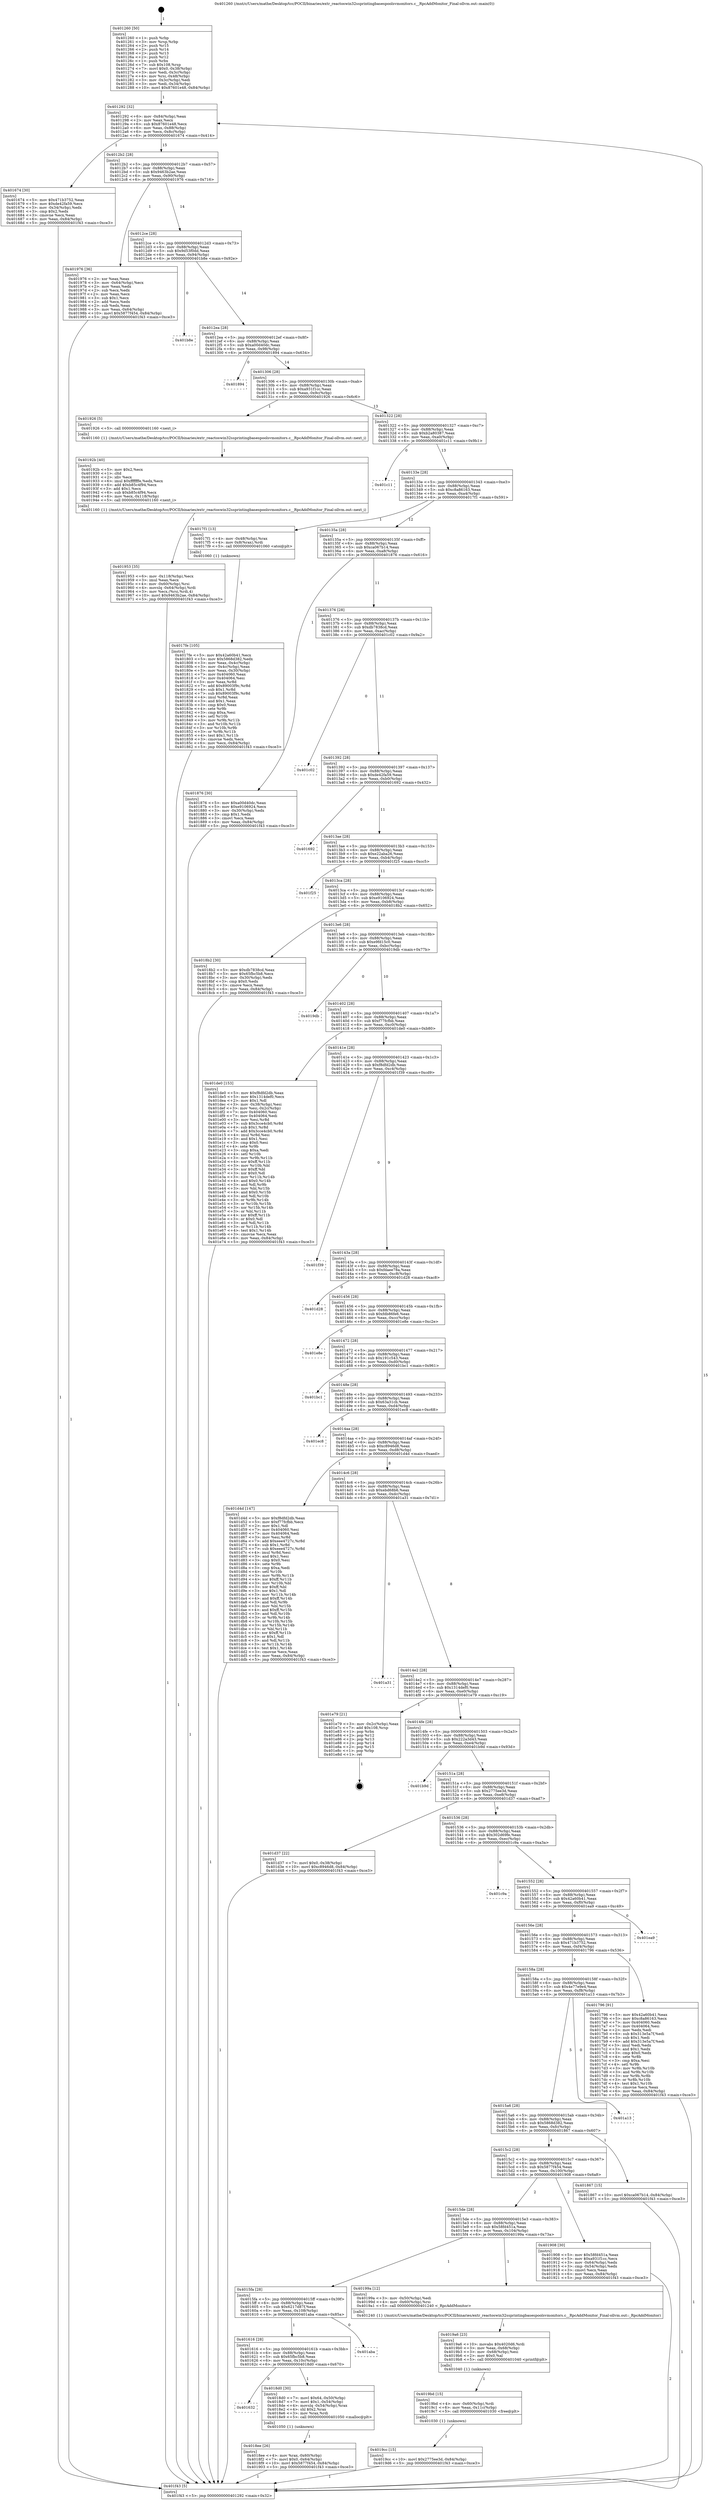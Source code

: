 digraph "0x401260" {
  label = "0x401260 (/mnt/c/Users/mathe/Desktop/tcc/POCII/binaries/extr_reactoswin32ssprintingbasespoolsvmonitors.c__RpcAddMonitor_Final-ollvm.out::main(0))"
  labelloc = "t"
  node[shape=record]

  Entry [label="",width=0.3,height=0.3,shape=circle,fillcolor=black,style=filled]
  "0x401292" [label="{
     0x401292 [32]\l
     | [instrs]\l
     &nbsp;&nbsp;0x401292 \<+6\>: mov -0x84(%rbp),%eax\l
     &nbsp;&nbsp;0x401298 \<+2\>: mov %eax,%ecx\l
     &nbsp;&nbsp;0x40129a \<+6\>: sub $0x87601e48,%ecx\l
     &nbsp;&nbsp;0x4012a0 \<+6\>: mov %eax,-0x88(%rbp)\l
     &nbsp;&nbsp;0x4012a6 \<+6\>: mov %ecx,-0x8c(%rbp)\l
     &nbsp;&nbsp;0x4012ac \<+6\>: je 0000000000401674 \<main+0x414\>\l
  }"]
  "0x401674" [label="{
     0x401674 [30]\l
     | [instrs]\l
     &nbsp;&nbsp;0x401674 \<+5\>: mov $0x471b3752,%eax\l
     &nbsp;&nbsp;0x401679 \<+5\>: mov $0xde42fa59,%ecx\l
     &nbsp;&nbsp;0x40167e \<+3\>: mov -0x34(%rbp),%edx\l
     &nbsp;&nbsp;0x401681 \<+3\>: cmp $0x2,%edx\l
     &nbsp;&nbsp;0x401684 \<+3\>: cmovne %ecx,%eax\l
     &nbsp;&nbsp;0x401687 \<+6\>: mov %eax,-0x84(%rbp)\l
     &nbsp;&nbsp;0x40168d \<+5\>: jmp 0000000000401f43 \<main+0xce3\>\l
  }"]
  "0x4012b2" [label="{
     0x4012b2 [28]\l
     | [instrs]\l
     &nbsp;&nbsp;0x4012b2 \<+5\>: jmp 00000000004012b7 \<main+0x57\>\l
     &nbsp;&nbsp;0x4012b7 \<+6\>: mov -0x88(%rbp),%eax\l
     &nbsp;&nbsp;0x4012bd \<+5\>: sub $0x9463b2ae,%eax\l
     &nbsp;&nbsp;0x4012c2 \<+6\>: mov %eax,-0x90(%rbp)\l
     &nbsp;&nbsp;0x4012c8 \<+6\>: je 0000000000401976 \<main+0x716\>\l
  }"]
  "0x401f43" [label="{
     0x401f43 [5]\l
     | [instrs]\l
     &nbsp;&nbsp;0x401f43 \<+5\>: jmp 0000000000401292 \<main+0x32\>\l
  }"]
  "0x401260" [label="{
     0x401260 [50]\l
     | [instrs]\l
     &nbsp;&nbsp;0x401260 \<+1\>: push %rbp\l
     &nbsp;&nbsp;0x401261 \<+3\>: mov %rsp,%rbp\l
     &nbsp;&nbsp;0x401264 \<+2\>: push %r15\l
     &nbsp;&nbsp;0x401266 \<+2\>: push %r14\l
     &nbsp;&nbsp;0x401268 \<+2\>: push %r13\l
     &nbsp;&nbsp;0x40126a \<+2\>: push %r12\l
     &nbsp;&nbsp;0x40126c \<+1\>: push %rbx\l
     &nbsp;&nbsp;0x40126d \<+7\>: sub $0x108,%rsp\l
     &nbsp;&nbsp;0x401274 \<+7\>: movl $0x0,-0x38(%rbp)\l
     &nbsp;&nbsp;0x40127b \<+3\>: mov %edi,-0x3c(%rbp)\l
     &nbsp;&nbsp;0x40127e \<+4\>: mov %rsi,-0x48(%rbp)\l
     &nbsp;&nbsp;0x401282 \<+3\>: mov -0x3c(%rbp),%edi\l
     &nbsp;&nbsp;0x401285 \<+3\>: mov %edi,-0x34(%rbp)\l
     &nbsp;&nbsp;0x401288 \<+10\>: movl $0x87601e48,-0x84(%rbp)\l
  }"]
  Exit [label="",width=0.3,height=0.3,shape=circle,fillcolor=black,style=filled,peripheries=2]
  "0x401976" [label="{
     0x401976 [36]\l
     | [instrs]\l
     &nbsp;&nbsp;0x401976 \<+2\>: xor %eax,%eax\l
     &nbsp;&nbsp;0x401978 \<+3\>: mov -0x64(%rbp),%ecx\l
     &nbsp;&nbsp;0x40197b \<+2\>: mov %eax,%edx\l
     &nbsp;&nbsp;0x40197d \<+2\>: sub %ecx,%edx\l
     &nbsp;&nbsp;0x40197f \<+2\>: mov %eax,%ecx\l
     &nbsp;&nbsp;0x401981 \<+3\>: sub $0x1,%ecx\l
     &nbsp;&nbsp;0x401984 \<+2\>: add %ecx,%edx\l
     &nbsp;&nbsp;0x401986 \<+2\>: sub %edx,%eax\l
     &nbsp;&nbsp;0x401988 \<+3\>: mov %eax,-0x64(%rbp)\l
     &nbsp;&nbsp;0x40198b \<+10\>: movl $0x5877f454,-0x84(%rbp)\l
     &nbsp;&nbsp;0x401995 \<+5\>: jmp 0000000000401f43 \<main+0xce3\>\l
  }"]
  "0x4012ce" [label="{
     0x4012ce [28]\l
     | [instrs]\l
     &nbsp;&nbsp;0x4012ce \<+5\>: jmp 00000000004012d3 \<main+0x73\>\l
     &nbsp;&nbsp;0x4012d3 \<+6\>: mov -0x88(%rbp),%eax\l
     &nbsp;&nbsp;0x4012d9 \<+5\>: sub $0x9d53f0dd,%eax\l
     &nbsp;&nbsp;0x4012de \<+6\>: mov %eax,-0x94(%rbp)\l
     &nbsp;&nbsp;0x4012e4 \<+6\>: je 0000000000401b8e \<main+0x92e\>\l
  }"]
  "0x4019cc" [label="{
     0x4019cc [15]\l
     | [instrs]\l
     &nbsp;&nbsp;0x4019cc \<+10\>: movl $0x2775ee3d,-0x84(%rbp)\l
     &nbsp;&nbsp;0x4019d6 \<+5\>: jmp 0000000000401f43 \<main+0xce3\>\l
  }"]
  "0x401b8e" [label="{
     0x401b8e\l
  }", style=dashed]
  "0x4012ea" [label="{
     0x4012ea [28]\l
     | [instrs]\l
     &nbsp;&nbsp;0x4012ea \<+5\>: jmp 00000000004012ef \<main+0x8f\>\l
     &nbsp;&nbsp;0x4012ef \<+6\>: mov -0x88(%rbp),%eax\l
     &nbsp;&nbsp;0x4012f5 \<+5\>: sub $0xa00d40dc,%eax\l
     &nbsp;&nbsp;0x4012fa \<+6\>: mov %eax,-0x98(%rbp)\l
     &nbsp;&nbsp;0x401300 \<+6\>: je 0000000000401894 \<main+0x634\>\l
  }"]
  "0x4019bd" [label="{
     0x4019bd [15]\l
     | [instrs]\l
     &nbsp;&nbsp;0x4019bd \<+4\>: mov -0x60(%rbp),%rdi\l
     &nbsp;&nbsp;0x4019c1 \<+6\>: mov %eax,-0x11c(%rbp)\l
     &nbsp;&nbsp;0x4019c7 \<+5\>: call 0000000000401030 \<free@plt\>\l
     | [calls]\l
     &nbsp;&nbsp;0x401030 \{1\} (unknown)\l
  }"]
  "0x401894" [label="{
     0x401894\l
  }", style=dashed]
  "0x401306" [label="{
     0x401306 [28]\l
     | [instrs]\l
     &nbsp;&nbsp;0x401306 \<+5\>: jmp 000000000040130b \<main+0xab\>\l
     &nbsp;&nbsp;0x40130b \<+6\>: mov -0x88(%rbp),%eax\l
     &nbsp;&nbsp;0x401311 \<+5\>: sub $0xa931f1cc,%eax\l
     &nbsp;&nbsp;0x401316 \<+6\>: mov %eax,-0x9c(%rbp)\l
     &nbsp;&nbsp;0x40131c \<+6\>: je 0000000000401926 \<main+0x6c6\>\l
  }"]
  "0x4019a6" [label="{
     0x4019a6 [23]\l
     | [instrs]\l
     &nbsp;&nbsp;0x4019a6 \<+10\>: movabs $0x4020d6,%rdi\l
     &nbsp;&nbsp;0x4019b0 \<+3\>: mov %eax,-0x68(%rbp)\l
     &nbsp;&nbsp;0x4019b3 \<+3\>: mov -0x68(%rbp),%esi\l
     &nbsp;&nbsp;0x4019b6 \<+2\>: mov $0x0,%al\l
     &nbsp;&nbsp;0x4019b8 \<+5\>: call 0000000000401040 \<printf@plt\>\l
     | [calls]\l
     &nbsp;&nbsp;0x401040 \{1\} (unknown)\l
  }"]
  "0x401926" [label="{
     0x401926 [5]\l
     | [instrs]\l
     &nbsp;&nbsp;0x401926 \<+5\>: call 0000000000401160 \<next_i\>\l
     | [calls]\l
     &nbsp;&nbsp;0x401160 \{1\} (/mnt/c/Users/mathe/Desktop/tcc/POCII/binaries/extr_reactoswin32ssprintingbasespoolsvmonitors.c__RpcAddMonitor_Final-ollvm.out::next_i)\l
  }"]
  "0x401322" [label="{
     0x401322 [28]\l
     | [instrs]\l
     &nbsp;&nbsp;0x401322 \<+5\>: jmp 0000000000401327 \<main+0xc7\>\l
     &nbsp;&nbsp;0x401327 \<+6\>: mov -0x88(%rbp),%eax\l
     &nbsp;&nbsp;0x40132d \<+5\>: sub $0xb2a80387,%eax\l
     &nbsp;&nbsp;0x401332 \<+6\>: mov %eax,-0xa0(%rbp)\l
     &nbsp;&nbsp;0x401338 \<+6\>: je 0000000000401c11 \<main+0x9b1\>\l
  }"]
  "0x401953" [label="{
     0x401953 [35]\l
     | [instrs]\l
     &nbsp;&nbsp;0x401953 \<+6\>: mov -0x118(%rbp),%ecx\l
     &nbsp;&nbsp;0x401959 \<+3\>: imul %eax,%ecx\l
     &nbsp;&nbsp;0x40195c \<+4\>: mov -0x60(%rbp),%rsi\l
     &nbsp;&nbsp;0x401960 \<+4\>: movslq -0x64(%rbp),%rdi\l
     &nbsp;&nbsp;0x401964 \<+3\>: mov %ecx,(%rsi,%rdi,4)\l
     &nbsp;&nbsp;0x401967 \<+10\>: movl $0x9463b2ae,-0x84(%rbp)\l
     &nbsp;&nbsp;0x401971 \<+5\>: jmp 0000000000401f43 \<main+0xce3\>\l
  }"]
  "0x401c11" [label="{
     0x401c11\l
  }", style=dashed]
  "0x40133e" [label="{
     0x40133e [28]\l
     | [instrs]\l
     &nbsp;&nbsp;0x40133e \<+5\>: jmp 0000000000401343 \<main+0xe3\>\l
     &nbsp;&nbsp;0x401343 \<+6\>: mov -0x88(%rbp),%eax\l
     &nbsp;&nbsp;0x401349 \<+5\>: sub $0xc8a86163,%eax\l
     &nbsp;&nbsp;0x40134e \<+6\>: mov %eax,-0xa4(%rbp)\l
     &nbsp;&nbsp;0x401354 \<+6\>: je 00000000004017f1 \<main+0x591\>\l
  }"]
  "0x40192b" [label="{
     0x40192b [40]\l
     | [instrs]\l
     &nbsp;&nbsp;0x40192b \<+5\>: mov $0x2,%ecx\l
     &nbsp;&nbsp;0x401930 \<+1\>: cltd\l
     &nbsp;&nbsp;0x401931 \<+2\>: idiv %ecx\l
     &nbsp;&nbsp;0x401933 \<+6\>: imul $0xfffffffe,%edx,%ecx\l
     &nbsp;&nbsp;0x401939 \<+6\>: add $0xb85c4f94,%ecx\l
     &nbsp;&nbsp;0x40193f \<+3\>: add $0x1,%ecx\l
     &nbsp;&nbsp;0x401942 \<+6\>: sub $0xb85c4f94,%ecx\l
     &nbsp;&nbsp;0x401948 \<+6\>: mov %ecx,-0x118(%rbp)\l
     &nbsp;&nbsp;0x40194e \<+5\>: call 0000000000401160 \<next_i\>\l
     | [calls]\l
     &nbsp;&nbsp;0x401160 \{1\} (/mnt/c/Users/mathe/Desktop/tcc/POCII/binaries/extr_reactoswin32ssprintingbasespoolsvmonitors.c__RpcAddMonitor_Final-ollvm.out::next_i)\l
  }"]
  "0x4017f1" [label="{
     0x4017f1 [13]\l
     | [instrs]\l
     &nbsp;&nbsp;0x4017f1 \<+4\>: mov -0x48(%rbp),%rax\l
     &nbsp;&nbsp;0x4017f5 \<+4\>: mov 0x8(%rax),%rdi\l
     &nbsp;&nbsp;0x4017f9 \<+5\>: call 0000000000401060 \<atoi@plt\>\l
     | [calls]\l
     &nbsp;&nbsp;0x401060 \{1\} (unknown)\l
  }"]
  "0x40135a" [label="{
     0x40135a [28]\l
     | [instrs]\l
     &nbsp;&nbsp;0x40135a \<+5\>: jmp 000000000040135f \<main+0xff\>\l
     &nbsp;&nbsp;0x40135f \<+6\>: mov -0x88(%rbp),%eax\l
     &nbsp;&nbsp;0x401365 \<+5\>: sub $0xca067b14,%eax\l
     &nbsp;&nbsp;0x40136a \<+6\>: mov %eax,-0xa8(%rbp)\l
     &nbsp;&nbsp;0x401370 \<+6\>: je 0000000000401876 \<main+0x616\>\l
  }"]
  "0x4018ee" [label="{
     0x4018ee [26]\l
     | [instrs]\l
     &nbsp;&nbsp;0x4018ee \<+4\>: mov %rax,-0x60(%rbp)\l
     &nbsp;&nbsp;0x4018f2 \<+7\>: movl $0x0,-0x64(%rbp)\l
     &nbsp;&nbsp;0x4018f9 \<+10\>: movl $0x5877f454,-0x84(%rbp)\l
     &nbsp;&nbsp;0x401903 \<+5\>: jmp 0000000000401f43 \<main+0xce3\>\l
  }"]
  "0x401876" [label="{
     0x401876 [30]\l
     | [instrs]\l
     &nbsp;&nbsp;0x401876 \<+5\>: mov $0xa00d40dc,%eax\l
     &nbsp;&nbsp;0x40187b \<+5\>: mov $0xe9106924,%ecx\l
     &nbsp;&nbsp;0x401880 \<+3\>: mov -0x30(%rbp),%edx\l
     &nbsp;&nbsp;0x401883 \<+3\>: cmp $0x1,%edx\l
     &nbsp;&nbsp;0x401886 \<+3\>: cmovl %ecx,%eax\l
     &nbsp;&nbsp;0x401889 \<+6\>: mov %eax,-0x84(%rbp)\l
     &nbsp;&nbsp;0x40188f \<+5\>: jmp 0000000000401f43 \<main+0xce3\>\l
  }"]
  "0x401376" [label="{
     0x401376 [28]\l
     | [instrs]\l
     &nbsp;&nbsp;0x401376 \<+5\>: jmp 000000000040137b \<main+0x11b\>\l
     &nbsp;&nbsp;0x40137b \<+6\>: mov -0x88(%rbp),%eax\l
     &nbsp;&nbsp;0x401381 \<+5\>: sub $0xdb7838cd,%eax\l
     &nbsp;&nbsp;0x401386 \<+6\>: mov %eax,-0xac(%rbp)\l
     &nbsp;&nbsp;0x40138c \<+6\>: je 0000000000401c02 \<main+0x9a2\>\l
  }"]
  "0x401632" [label="{
     0x401632\l
  }", style=dashed]
  "0x401c02" [label="{
     0x401c02\l
  }", style=dashed]
  "0x401392" [label="{
     0x401392 [28]\l
     | [instrs]\l
     &nbsp;&nbsp;0x401392 \<+5\>: jmp 0000000000401397 \<main+0x137\>\l
     &nbsp;&nbsp;0x401397 \<+6\>: mov -0x88(%rbp),%eax\l
     &nbsp;&nbsp;0x40139d \<+5\>: sub $0xde42fa59,%eax\l
     &nbsp;&nbsp;0x4013a2 \<+6\>: mov %eax,-0xb0(%rbp)\l
     &nbsp;&nbsp;0x4013a8 \<+6\>: je 0000000000401692 \<main+0x432\>\l
  }"]
  "0x4018d0" [label="{
     0x4018d0 [30]\l
     | [instrs]\l
     &nbsp;&nbsp;0x4018d0 \<+7\>: movl $0x64,-0x50(%rbp)\l
     &nbsp;&nbsp;0x4018d7 \<+7\>: movl $0x1,-0x54(%rbp)\l
     &nbsp;&nbsp;0x4018de \<+4\>: movslq -0x54(%rbp),%rax\l
     &nbsp;&nbsp;0x4018e2 \<+4\>: shl $0x2,%rax\l
     &nbsp;&nbsp;0x4018e6 \<+3\>: mov %rax,%rdi\l
     &nbsp;&nbsp;0x4018e9 \<+5\>: call 0000000000401050 \<malloc@plt\>\l
     | [calls]\l
     &nbsp;&nbsp;0x401050 \{1\} (unknown)\l
  }"]
  "0x401692" [label="{
     0x401692\l
  }", style=dashed]
  "0x4013ae" [label="{
     0x4013ae [28]\l
     | [instrs]\l
     &nbsp;&nbsp;0x4013ae \<+5\>: jmp 00000000004013b3 \<main+0x153\>\l
     &nbsp;&nbsp;0x4013b3 \<+6\>: mov -0x88(%rbp),%eax\l
     &nbsp;&nbsp;0x4013b9 \<+5\>: sub $0xe22aba26,%eax\l
     &nbsp;&nbsp;0x4013be \<+6\>: mov %eax,-0xb4(%rbp)\l
     &nbsp;&nbsp;0x4013c4 \<+6\>: je 0000000000401f25 \<main+0xcc5\>\l
  }"]
  "0x401616" [label="{
     0x401616 [28]\l
     | [instrs]\l
     &nbsp;&nbsp;0x401616 \<+5\>: jmp 000000000040161b \<main+0x3bb\>\l
     &nbsp;&nbsp;0x40161b \<+6\>: mov -0x88(%rbp),%eax\l
     &nbsp;&nbsp;0x401621 \<+5\>: sub $0x65fbc5b8,%eax\l
     &nbsp;&nbsp;0x401626 \<+6\>: mov %eax,-0x10c(%rbp)\l
     &nbsp;&nbsp;0x40162c \<+6\>: je 00000000004018d0 \<main+0x670\>\l
  }"]
  "0x401f25" [label="{
     0x401f25\l
  }", style=dashed]
  "0x4013ca" [label="{
     0x4013ca [28]\l
     | [instrs]\l
     &nbsp;&nbsp;0x4013ca \<+5\>: jmp 00000000004013cf \<main+0x16f\>\l
     &nbsp;&nbsp;0x4013cf \<+6\>: mov -0x88(%rbp),%eax\l
     &nbsp;&nbsp;0x4013d5 \<+5\>: sub $0xe9106924,%eax\l
     &nbsp;&nbsp;0x4013da \<+6\>: mov %eax,-0xb8(%rbp)\l
     &nbsp;&nbsp;0x4013e0 \<+6\>: je 00000000004018b2 \<main+0x652\>\l
  }"]
  "0x401aba" [label="{
     0x401aba\l
  }", style=dashed]
  "0x4018b2" [label="{
     0x4018b2 [30]\l
     | [instrs]\l
     &nbsp;&nbsp;0x4018b2 \<+5\>: mov $0xdb7838cd,%eax\l
     &nbsp;&nbsp;0x4018b7 \<+5\>: mov $0x65fbc5b8,%ecx\l
     &nbsp;&nbsp;0x4018bc \<+3\>: mov -0x30(%rbp),%edx\l
     &nbsp;&nbsp;0x4018bf \<+3\>: cmp $0x0,%edx\l
     &nbsp;&nbsp;0x4018c2 \<+3\>: cmove %ecx,%eax\l
     &nbsp;&nbsp;0x4018c5 \<+6\>: mov %eax,-0x84(%rbp)\l
     &nbsp;&nbsp;0x4018cb \<+5\>: jmp 0000000000401f43 \<main+0xce3\>\l
  }"]
  "0x4013e6" [label="{
     0x4013e6 [28]\l
     | [instrs]\l
     &nbsp;&nbsp;0x4013e6 \<+5\>: jmp 00000000004013eb \<main+0x18b\>\l
     &nbsp;&nbsp;0x4013eb \<+6\>: mov -0x88(%rbp),%eax\l
     &nbsp;&nbsp;0x4013f1 \<+5\>: sub $0xe9fd15c0,%eax\l
     &nbsp;&nbsp;0x4013f6 \<+6\>: mov %eax,-0xbc(%rbp)\l
     &nbsp;&nbsp;0x4013fc \<+6\>: je 00000000004019db \<main+0x77b\>\l
  }"]
  "0x4015fa" [label="{
     0x4015fa [28]\l
     | [instrs]\l
     &nbsp;&nbsp;0x4015fa \<+5\>: jmp 00000000004015ff \<main+0x39f\>\l
     &nbsp;&nbsp;0x4015ff \<+6\>: mov -0x88(%rbp),%eax\l
     &nbsp;&nbsp;0x401605 \<+5\>: sub $0x6217d87f,%eax\l
     &nbsp;&nbsp;0x40160a \<+6\>: mov %eax,-0x108(%rbp)\l
     &nbsp;&nbsp;0x401610 \<+6\>: je 0000000000401aba \<main+0x85a\>\l
  }"]
  "0x4019db" [label="{
     0x4019db\l
  }", style=dashed]
  "0x401402" [label="{
     0x401402 [28]\l
     | [instrs]\l
     &nbsp;&nbsp;0x401402 \<+5\>: jmp 0000000000401407 \<main+0x1a7\>\l
     &nbsp;&nbsp;0x401407 \<+6\>: mov -0x88(%rbp),%eax\l
     &nbsp;&nbsp;0x40140d \<+5\>: sub $0xf77fcfbb,%eax\l
     &nbsp;&nbsp;0x401412 \<+6\>: mov %eax,-0xc0(%rbp)\l
     &nbsp;&nbsp;0x401418 \<+6\>: je 0000000000401de0 \<main+0xb80\>\l
  }"]
  "0x40199a" [label="{
     0x40199a [12]\l
     | [instrs]\l
     &nbsp;&nbsp;0x40199a \<+3\>: mov -0x50(%rbp),%edi\l
     &nbsp;&nbsp;0x40199d \<+4\>: mov -0x60(%rbp),%rsi\l
     &nbsp;&nbsp;0x4019a1 \<+5\>: call 0000000000401240 \<_RpcAddMonitor\>\l
     | [calls]\l
     &nbsp;&nbsp;0x401240 \{1\} (/mnt/c/Users/mathe/Desktop/tcc/POCII/binaries/extr_reactoswin32ssprintingbasespoolsvmonitors.c__RpcAddMonitor_Final-ollvm.out::_RpcAddMonitor)\l
  }"]
  "0x401de0" [label="{
     0x401de0 [153]\l
     | [instrs]\l
     &nbsp;&nbsp;0x401de0 \<+5\>: mov $0xf8dfd2db,%eax\l
     &nbsp;&nbsp;0x401de5 \<+5\>: mov $0x1314def0,%ecx\l
     &nbsp;&nbsp;0x401dea \<+2\>: mov $0x1,%dl\l
     &nbsp;&nbsp;0x401dec \<+3\>: mov -0x38(%rbp),%esi\l
     &nbsp;&nbsp;0x401def \<+3\>: mov %esi,-0x2c(%rbp)\l
     &nbsp;&nbsp;0x401df2 \<+7\>: mov 0x404060,%esi\l
     &nbsp;&nbsp;0x401df9 \<+7\>: mov 0x404064,%edi\l
     &nbsp;&nbsp;0x401e00 \<+3\>: mov %esi,%r8d\l
     &nbsp;&nbsp;0x401e03 \<+7\>: sub $0x3cce4cb0,%r8d\l
     &nbsp;&nbsp;0x401e0a \<+4\>: sub $0x1,%r8d\l
     &nbsp;&nbsp;0x401e0e \<+7\>: add $0x3cce4cb0,%r8d\l
     &nbsp;&nbsp;0x401e15 \<+4\>: imul %r8d,%esi\l
     &nbsp;&nbsp;0x401e19 \<+3\>: and $0x1,%esi\l
     &nbsp;&nbsp;0x401e1c \<+3\>: cmp $0x0,%esi\l
     &nbsp;&nbsp;0x401e1f \<+4\>: sete %r9b\l
     &nbsp;&nbsp;0x401e23 \<+3\>: cmp $0xa,%edi\l
     &nbsp;&nbsp;0x401e26 \<+4\>: setl %r10b\l
     &nbsp;&nbsp;0x401e2a \<+3\>: mov %r9b,%r11b\l
     &nbsp;&nbsp;0x401e2d \<+4\>: xor $0xff,%r11b\l
     &nbsp;&nbsp;0x401e31 \<+3\>: mov %r10b,%bl\l
     &nbsp;&nbsp;0x401e34 \<+3\>: xor $0xff,%bl\l
     &nbsp;&nbsp;0x401e37 \<+3\>: xor $0x0,%dl\l
     &nbsp;&nbsp;0x401e3a \<+3\>: mov %r11b,%r14b\l
     &nbsp;&nbsp;0x401e3d \<+4\>: and $0x0,%r14b\l
     &nbsp;&nbsp;0x401e41 \<+3\>: and %dl,%r9b\l
     &nbsp;&nbsp;0x401e44 \<+3\>: mov %bl,%r15b\l
     &nbsp;&nbsp;0x401e47 \<+4\>: and $0x0,%r15b\l
     &nbsp;&nbsp;0x401e4b \<+3\>: and %dl,%r10b\l
     &nbsp;&nbsp;0x401e4e \<+3\>: or %r9b,%r14b\l
     &nbsp;&nbsp;0x401e51 \<+3\>: or %r10b,%r15b\l
     &nbsp;&nbsp;0x401e54 \<+3\>: xor %r15b,%r14b\l
     &nbsp;&nbsp;0x401e57 \<+3\>: or %bl,%r11b\l
     &nbsp;&nbsp;0x401e5a \<+4\>: xor $0xff,%r11b\l
     &nbsp;&nbsp;0x401e5e \<+3\>: or $0x0,%dl\l
     &nbsp;&nbsp;0x401e61 \<+3\>: and %dl,%r11b\l
     &nbsp;&nbsp;0x401e64 \<+3\>: or %r11b,%r14b\l
     &nbsp;&nbsp;0x401e67 \<+4\>: test $0x1,%r14b\l
     &nbsp;&nbsp;0x401e6b \<+3\>: cmovne %ecx,%eax\l
     &nbsp;&nbsp;0x401e6e \<+6\>: mov %eax,-0x84(%rbp)\l
     &nbsp;&nbsp;0x401e74 \<+5\>: jmp 0000000000401f43 \<main+0xce3\>\l
  }"]
  "0x40141e" [label="{
     0x40141e [28]\l
     | [instrs]\l
     &nbsp;&nbsp;0x40141e \<+5\>: jmp 0000000000401423 \<main+0x1c3\>\l
     &nbsp;&nbsp;0x401423 \<+6\>: mov -0x88(%rbp),%eax\l
     &nbsp;&nbsp;0x401429 \<+5\>: sub $0xf8dfd2db,%eax\l
     &nbsp;&nbsp;0x40142e \<+6\>: mov %eax,-0xc4(%rbp)\l
     &nbsp;&nbsp;0x401434 \<+6\>: je 0000000000401f39 \<main+0xcd9\>\l
  }"]
  "0x4015de" [label="{
     0x4015de [28]\l
     | [instrs]\l
     &nbsp;&nbsp;0x4015de \<+5\>: jmp 00000000004015e3 \<main+0x383\>\l
     &nbsp;&nbsp;0x4015e3 \<+6\>: mov -0x88(%rbp),%eax\l
     &nbsp;&nbsp;0x4015e9 \<+5\>: sub $0x58fd451a,%eax\l
     &nbsp;&nbsp;0x4015ee \<+6\>: mov %eax,-0x104(%rbp)\l
     &nbsp;&nbsp;0x4015f4 \<+6\>: je 000000000040199a \<main+0x73a\>\l
  }"]
  "0x401f39" [label="{
     0x401f39\l
  }", style=dashed]
  "0x40143a" [label="{
     0x40143a [28]\l
     | [instrs]\l
     &nbsp;&nbsp;0x40143a \<+5\>: jmp 000000000040143f \<main+0x1df\>\l
     &nbsp;&nbsp;0x40143f \<+6\>: mov -0x88(%rbp),%eax\l
     &nbsp;&nbsp;0x401445 \<+5\>: sub $0xfdaee78a,%eax\l
     &nbsp;&nbsp;0x40144a \<+6\>: mov %eax,-0xc8(%rbp)\l
     &nbsp;&nbsp;0x401450 \<+6\>: je 0000000000401d28 \<main+0xac8\>\l
  }"]
  "0x401908" [label="{
     0x401908 [30]\l
     | [instrs]\l
     &nbsp;&nbsp;0x401908 \<+5\>: mov $0x58fd451a,%eax\l
     &nbsp;&nbsp;0x40190d \<+5\>: mov $0xa931f1cc,%ecx\l
     &nbsp;&nbsp;0x401912 \<+3\>: mov -0x64(%rbp),%edx\l
     &nbsp;&nbsp;0x401915 \<+3\>: cmp -0x54(%rbp),%edx\l
     &nbsp;&nbsp;0x401918 \<+3\>: cmovl %ecx,%eax\l
     &nbsp;&nbsp;0x40191b \<+6\>: mov %eax,-0x84(%rbp)\l
     &nbsp;&nbsp;0x401921 \<+5\>: jmp 0000000000401f43 \<main+0xce3\>\l
  }"]
  "0x401d28" [label="{
     0x401d28\l
  }", style=dashed]
  "0x401456" [label="{
     0x401456 [28]\l
     | [instrs]\l
     &nbsp;&nbsp;0x401456 \<+5\>: jmp 000000000040145b \<main+0x1fb\>\l
     &nbsp;&nbsp;0x40145b \<+6\>: mov -0x88(%rbp),%eax\l
     &nbsp;&nbsp;0x401461 \<+5\>: sub $0xfdb86fe6,%eax\l
     &nbsp;&nbsp;0x401466 \<+6\>: mov %eax,-0xcc(%rbp)\l
     &nbsp;&nbsp;0x40146c \<+6\>: je 0000000000401e8e \<main+0xc2e\>\l
  }"]
  "0x4015c2" [label="{
     0x4015c2 [28]\l
     | [instrs]\l
     &nbsp;&nbsp;0x4015c2 \<+5\>: jmp 00000000004015c7 \<main+0x367\>\l
     &nbsp;&nbsp;0x4015c7 \<+6\>: mov -0x88(%rbp),%eax\l
     &nbsp;&nbsp;0x4015cd \<+5\>: sub $0x5877f454,%eax\l
     &nbsp;&nbsp;0x4015d2 \<+6\>: mov %eax,-0x100(%rbp)\l
     &nbsp;&nbsp;0x4015d8 \<+6\>: je 0000000000401908 \<main+0x6a8\>\l
  }"]
  "0x401e8e" [label="{
     0x401e8e\l
  }", style=dashed]
  "0x401472" [label="{
     0x401472 [28]\l
     | [instrs]\l
     &nbsp;&nbsp;0x401472 \<+5\>: jmp 0000000000401477 \<main+0x217\>\l
     &nbsp;&nbsp;0x401477 \<+6\>: mov -0x88(%rbp),%eax\l
     &nbsp;&nbsp;0x40147d \<+5\>: sub $0x191c543,%eax\l
     &nbsp;&nbsp;0x401482 \<+6\>: mov %eax,-0xd0(%rbp)\l
     &nbsp;&nbsp;0x401488 \<+6\>: je 0000000000401bc1 \<main+0x961\>\l
  }"]
  "0x401867" [label="{
     0x401867 [15]\l
     | [instrs]\l
     &nbsp;&nbsp;0x401867 \<+10\>: movl $0xca067b14,-0x84(%rbp)\l
     &nbsp;&nbsp;0x401871 \<+5\>: jmp 0000000000401f43 \<main+0xce3\>\l
  }"]
  "0x401bc1" [label="{
     0x401bc1\l
  }", style=dashed]
  "0x40148e" [label="{
     0x40148e [28]\l
     | [instrs]\l
     &nbsp;&nbsp;0x40148e \<+5\>: jmp 0000000000401493 \<main+0x233\>\l
     &nbsp;&nbsp;0x401493 \<+6\>: mov -0x88(%rbp),%eax\l
     &nbsp;&nbsp;0x401499 \<+5\>: sub $0x63a31cb,%eax\l
     &nbsp;&nbsp;0x40149e \<+6\>: mov %eax,-0xd4(%rbp)\l
     &nbsp;&nbsp;0x4014a4 \<+6\>: je 0000000000401ec8 \<main+0xc68\>\l
  }"]
  "0x4015a6" [label="{
     0x4015a6 [28]\l
     | [instrs]\l
     &nbsp;&nbsp;0x4015a6 \<+5\>: jmp 00000000004015ab \<main+0x34b\>\l
     &nbsp;&nbsp;0x4015ab \<+6\>: mov -0x88(%rbp),%eax\l
     &nbsp;&nbsp;0x4015b1 \<+5\>: sub $0x5868d382,%eax\l
     &nbsp;&nbsp;0x4015b6 \<+6\>: mov %eax,-0xfc(%rbp)\l
     &nbsp;&nbsp;0x4015bc \<+6\>: je 0000000000401867 \<main+0x607\>\l
  }"]
  "0x401ec8" [label="{
     0x401ec8\l
  }", style=dashed]
  "0x4014aa" [label="{
     0x4014aa [28]\l
     | [instrs]\l
     &nbsp;&nbsp;0x4014aa \<+5\>: jmp 00000000004014af \<main+0x24f\>\l
     &nbsp;&nbsp;0x4014af \<+6\>: mov -0x88(%rbp),%eax\l
     &nbsp;&nbsp;0x4014b5 \<+5\>: sub $0xc8946d8,%eax\l
     &nbsp;&nbsp;0x4014ba \<+6\>: mov %eax,-0xd8(%rbp)\l
     &nbsp;&nbsp;0x4014c0 \<+6\>: je 0000000000401d4d \<main+0xaed\>\l
  }"]
  "0x401a13" [label="{
     0x401a13\l
  }", style=dashed]
  "0x401d4d" [label="{
     0x401d4d [147]\l
     | [instrs]\l
     &nbsp;&nbsp;0x401d4d \<+5\>: mov $0xf8dfd2db,%eax\l
     &nbsp;&nbsp;0x401d52 \<+5\>: mov $0xf77fcfbb,%ecx\l
     &nbsp;&nbsp;0x401d57 \<+2\>: mov $0x1,%dl\l
     &nbsp;&nbsp;0x401d59 \<+7\>: mov 0x404060,%esi\l
     &nbsp;&nbsp;0x401d60 \<+7\>: mov 0x404064,%edi\l
     &nbsp;&nbsp;0x401d67 \<+3\>: mov %esi,%r8d\l
     &nbsp;&nbsp;0x401d6a \<+7\>: add $0xeee4727c,%r8d\l
     &nbsp;&nbsp;0x401d71 \<+4\>: sub $0x1,%r8d\l
     &nbsp;&nbsp;0x401d75 \<+7\>: sub $0xeee4727c,%r8d\l
     &nbsp;&nbsp;0x401d7c \<+4\>: imul %r8d,%esi\l
     &nbsp;&nbsp;0x401d80 \<+3\>: and $0x1,%esi\l
     &nbsp;&nbsp;0x401d83 \<+3\>: cmp $0x0,%esi\l
     &nbsp;&nbsp;0x401d86 \<+4\>: sete %r9b\l
     &nbsp;&nbsp;0x401d8a \<+3\>: cmp $0xa,%edi\l
     &nbsp;&nbsp;0x401d8d \<+4\>: setl %r10b\l
     &nbsp;&nbsp;0x401d91 \<+3\>: mov %r9b,%r11b\l
     &nbsp;&nbsp;0x401d94 \<+4\>: xor $0xff,%r11b\l
     &nbsp;&nbsp;0x401d98 \<+3\>: mov %r10b,%bl\l
     &nbsp;&nbsp;0x401d9b \<+3\>: xor $0xff,%bl\l
     &nbsp;&nbsp;0x401d9e \<+3\>: xor $0x1,%dl\l
     &nbsp;&nbsp;0x401da1 \<+3\>: mov %r11b,%r14b\l
     &nbsp;&nbsp;0x401da4 \<+4\>: and $0xff,%r14b\l
     &nbsp;&nbsp;0x401da8 \<+3\>: and %dl,%r9b\l
     &nbsp;&nbsp;0x401dab \<+3\>: mov %bl,%r15b\l
     &nbsp;&nbsp;0x401dae \<+4\>: and $0xff,%r15b\l
     &nbsp;&nbsp;0x401db2 \<+3\>: and %dl,%r10b\l
     &nbsp;&nbsp;0x401db5 \<+3\>: or %r9b,%r14b\l
     &nbsp;&nbsp;0x401db8 \<+3\>: or %r10b,%r15b\l
     &nbsp;&nbsp;0x401dbb \<+3\>: xor %r15b,%r14b\l
     &nbsp;&nbsp;0x401dbe \<+3\>: or %bl,%r11b\l
     &nbsp;&nbsp;0x401dc1 \<+4\>: xor $0xff,%r11b\l
     &nbsp;&nbsp;0x401dc5 \<+3\>: or $0x1,%dl\l
     &nbsp;&nbsp;0x401dc8 \<+3\>: and %dl,%r11b\l
     &nbsp;&nbsp;0x401dcb \<+3\>: or %r11b,%r14b\l
     &nbsp;&nbsp;0x401dce \<+4\>: test $0x1,%r14b\l
     &nbsp;&nbsp;0x401dd2 \<+3\>: cmovne %ecx,%eax\l
     &nbsp;&nbsp;0x401dd5 \<+6\>: mov %eax,-0x84(%rbp)\l
     &nbsp;&nbsp;0x401ddb \<+5\>: jmp 0000000000401f43 \<main+0xce3\>\l
  }"]
  "0x4014c6" [label="{
     0x4014c6 [28]\l
     | [instrs]\l
     &nbsp;&nbsp;0x4014c6 \<+5\>: jmp 00000000004014cb \<main+0x26b\>\l
     &nbsp;&nbsp;0x4014cb \<+6\>: mov -0x88(%rbp),%eax\l
     &nbsp;&nbsp;0x4014d1 \<+5\>: sub $0xebd68b6,%eax\l
     &nbsp;&nbsp;0x4014d6 \<+6\>: mov %eax,-0xdc(%rbp)\l
     &nbsp;&nbsp;0x4014dc \<+6\>: je 0000000000401a31 \<main+0x7d1\>\l
  }"]
  "0x4017fe" [label="{
     0x4017fe [105]\l
     | [instrs]\l
     &nbsp;&nbsp;0x4017fe \<+5\>: mov $0x42a60b41,%ecx\l
     &nbsp;&nbsp;0x401803 \<+5\>: mov $0x5868d382,%edx\l
     &nbsp;&nbsp;0x401808 \<+3\>: mov %eax,-0x4c(%rbp)\l
     &nbsp;&nbsp;0x40180b \<+3\>: mov -0x4c(%rbp),%eax\l
     &nbsp;&nbsp;0x40180e \<+3\>: mov %eax,-0x30(%rbp)\l
     &nbsp;&nbsp;0x401811 \<+7\>: mov 0x404060,%eax\l
     &nbsp;&nbsp;0x401818 \<+7\>: mov 0x404064,%esi\l
     &nbsp;&nbsp;0x40181f \<+3\>: mov %eax,%r8d\l
     &nbsp;&nbsp;0x401822 \<+7\>: add $0x89003f9c,%r8d\l
     &nbsp;&nbsp;0x401829 \<+4\>: sub $0x1,%r8d\l
     &nbsp;&nbsp;0x40182d \<+7\>: sub $0x89003f9c,%r8d\l
     &nbsp;&nbsp;0x401834 \<+4\>: imul %r8d,%eax\l
     &nbsp;&nbsp;0x401838 \<+3\>: and $0x1,%eax\l
     &nbsp;&nbsp;0x40183b \<+3\>: cmp $0x0,%eax\l
     &nbsp;&nbsp;0x40183e \<+4\>: sete %r9b\l
     &nbsp;&nbsp;0x401842 \<+3\>: cmp $0xa,%esi\l
     &nbsp;&nbsp;0x401845 \<+4\>: setl %r10b\l
     &nbsp;&nbsp;0x401849 \<+3\>: mov %r9b,%r11b\l
     &nbsp;&nbsp;0x40184c \<+3\>: and %r10b,%r11b\l
     &nbsp;&nbsp;0x40184f \<+3\>: xor %r10b,%r9b\l
     &nbsp;&nbsp;0x401852 \<+3\>: or %r9b,%r11b\l
     &nbsp;&nbsp;0x401855 \<+4\>: test $0x1,%r11b\l
     &nbsp;&nbsp;0x401859 \<+3\>: cmovne %edx,%ecx\l
     &nbsp;&nbsp;0x40185c \<+6\>: mov %ecx,-0x84(%rbp)\l
     &nbsp;&nbsp;0x401862 \<+5\>: jmp 0000000000401f43 \<main+0xce3\>\l
  }"]
  "0x401a31" [label="{
     0x401a31\l
  }", style=dashed]
  "0x4014e2" [label="{
     0x4014e2 [28]\l
     | [instrs]\l
     &nbsp;&nbsp;0x4014e2 \<+5\>: jmp 00000000004014e7 \<main+0x287\>\l
     &nbsp;&nbsp;0x4014e7 \<+6\>: mov -0x88(%rbp),%eax\l
     &nbsp;&nbsp;0x4014ed \<+5\>: sub $0x1314def0,%eax\l
     &nbsp;&nbsp;0x4014f2 \<+6\>: mov %eax,-0xe0(%rbp)\l
     &nbsp;&nbsp;0x4014f8 \<+6\>: je 0000000000401e79 \<main+0xc19\>\l
  }"]
  "0x40158a" [label="{
     0x40158a [28]\l
     | [instrs]\l
     &nbsp;&nbsp;0x40158a \<+5\>: jmp 000000000040158f \<main+0x32f\>\l
     &nbsp;&nbsp;0x40158f \<+6\>: mov -0x88(%rbp),%eax\l
     &nbsp;&nbsp;0x401595 \<+5\>: sub $0x4e77e9e4,%eax\l
     &nbsp;&nbsp;0x40159a \<+6\>: mov %eax,-0xf8(%rbp)\l
     &nbsp;&nbsp;0x4015a0 \<+6\>: je 0000000000401a13 \<main+0x7b3\>\l
  }"]
  "0x401e79" [label="{
     0x401e79 [21]\l
     | [instrs]\l
     &nbsp;&nbsp;0x401e79 \<+3\>: mov -0x2c(%rbp),%eax\l
     &nbsp;&nbsp;0x401e7c \<+7\>: add $0x108,%rsp\l
     &nbsp;&nbsp;0x401e83 \<+1\>: pop %rbx\l
     &nbsp;&nbsp;0x401e84 \<+2\>: pop %r12\l
     &nbsp;&nbsp;0x401e86 \<+2\>: pop %r13\l
     &nbsp;&nbsp;0x401e88 \<+2\>: pop %r14\l
     &nbsp;&nbsp;0x401e8a \<+2\>: pop %r15\l
     &nbsp;&nbsp;0x401e8c \<+1\>: pop %rbp\l
     &nbsp;&nbsp;0x401e8d \<+1\>: ret\l
  }"]
  "0x4014fe" [label="{
     0x4014fe [28]\l
     | [instrs]\l
     &nbsp;&nbsp;0x4014fe \<+5\>: jmp 0000000000401503 \<main+0x2a3\>\l
     &nbsp;&nbsp;0x401503 \<+6\>: mov -0x88(%rbp),%eax\l
     &nbsp;&nbsp;0x401509 \<+5\>: sub $0x222a3d43,%eax\l
     &nbsp;&nbsp;0x40150e \<+6\>: mov %eax,-0xe4(%rbp)\l
     &nbsp;&nbsp;0x401514 \<+6\>: je 0000000000401b9d \<main+0x93d\>\l
  }"]
  "0x401796" [label="{
     0x401796 [91]\l
     | [instrs]\l
     &nbsp;&nbsp;0x401796 \<+5\>: mov $0x42a60b41,%eax\l
     &nbsp;&nbsp;0x40179b \<+5\>: mov $0xc8a86163,%ecx\l
     &nbsp;&nbsp;0x4017a0 \<+7\>: mov 0x404060,%edx\l
     &nbsp;&nbsp;0x4017a7 \<+7\>: mov 0x404064,%esi\l
     &nbsp;&nbsp;0x4017ae \<+2\>: mov %edx,%edi\l
     &nbsp;&nbsp;0x4017b0 \<+6\>: sub $0x313e5a7f,%edi\l
     &nbsp;&nbsp;0x4017b6 \<+3\>: sub $0x1,%edi\l
     &nbsp;&nbsp;0x4017b9 \<+6\>: add $0x313e5a7f,%edi\l
     &nbsp;&nbsp;0x4017bf \<+3\>: imul %edi,%edx\l
     &nbsp;&nbsp;0x4017c2 \<+3\>: and $0x1,%edx\l
     &nbsp;&nbsp;0x4017c5 \<+3\>: cmp $0x0,%edx\l
     &nbsp;&nbsp;0x4017c8 \<+4\>: sete %r8b\l
     &nbsp;&nbsp;0x4017cc \<+3\>: cmp $0xa,%esi\l
     &nbsp;&nbsp;0x4017cf \<+4\>: setl %r9b\l
     &nbsp;&nbsp;0x4017d3 \<+3\>: mov %r8b,%r10b\l
     &nbsp;&nbsp;0x4017d6 \<+3\>: and %r9b,%r10b\l
     &nbsp;&nbsp;0x4017d9 \<+3\>: xor %r9b,%r8b\l
     &nbsp;&nbsp;0x4017dc \<+3\>: or %r8b,%r10b\l
     &nbsp;&nbsp;0x4017df \<+4\>: test $0x1,%r10b\l
     &nbsp;&nbsp;0x4017e3 \<+3\>: cmovne %ecx,%eax\l
     &nbsp;&nbsp;0x4017e6 \<+6\>: mov %eax,-0x84(%rbp)\l
     &nbsp;&nbsp;0x4017ec \<+5\>: jmp 0000000000401f43 \<main+0xce3\>\l
  }"]
  "0x401b9d" [label="{
     0x401b9d\l
  }", style=dashed]
  "0x40151a" [label="{
     0x40151a [28]\l
     | [instrs]\l
     &nbsp;&nbsp;0x40151a \<+5\>: jmp 000000000040151f \<main+0x2bf\>\l
     &nbsp;&nbsp;0x40151f \<+6\>: mov -0x88(%rbp),%eax\l
     &nbsp;&nbsp;0x401525 \<+5\>: sub $0x2775ee3d,%eax\l
     &nbsp;&nbsp;0x40152a \<+6\>: mov %eax,-0xe8(%rbp)\l
     &nbsp;&nbsp;0x401530 \<+6\>: je 0000000000401d37 \<main+0xad7\>\l
  }"]
  "0x40156e" [label="{
     0x40156e [28]\l
     | [instrs]\l
     &nbsp;&nbsp;0x40156e \<+5\>: jmp 0000000000401573 \<main+0x313\>\l
     &nbsp;&nbsp;0x401573 \<+6\>: mov -0x88(%rbp),%eax\l
     &nbsp;&nbsp;0x401579 \<+5\>: sub $0x471b3752,%eax\l
     &nbsp;&nbsp;0x40157e \<+6\>: mov %eax,-0xf4(%rbp)\l
     &nbsp;&nbsp;0x401584 \<+6\>: je 0000000000401796 \<main+0x536\>\l
  }"]
  "0x401d37" [label="{
     0x401d37 [22]\l
     | [instrs]\l
     &nbsp;&nbsp;0x401d37 \<+7\>: movl $0x0,-0x38(%rbp)\l
     &nbsp;&nbsp;0x401d3e \<+10\>: movl $0xc8946d8,-0x84(%rbp)\l
     &nbsp;&nbsp;0x401d48 \<+5\>: jmp 0000000000401f43 \<main+0xce3\>\l
  }"]
  "0x401536" [label="{
     0x401536 [28]\l
     | [instrs]\l
     &nbsp;&nbsp;0x401536 \<+5\>: jmp 000000000040153b \<main+0x2db\>\l
     &nbsp;&nbsp;0x40153b \<+6\>: mov -0x88(%rbp),%eax\l
     &nbsp;&nbsp;0x401541 \<+5\>: sub $0x302d69fe,%eax\l
     &nbsp;&nbsp;0x401546 \<+6\>: mov %eax,-0xec(%rbp)\l
     &nbsp;&nbsp;0x40154c \<+6\>: je 0000000000401c9a \<main+0xa3a\>\l
  }"]
  "0x401ea9" [label="{
     0x401ea9\l
  }", style=dashed]
  "0x401c9a" [label="{
     0x401c9a\l
  }", style=dashed]
  "0x401552" [label="{
     0x401552 [28]\l
     | [instrs]\l
     &nbsp;&nbsp;0x401552 \<+5\>: jmp 0000000000401557 \<main+0x2f7\>\l
     &nbsp;&nbsp;0x401557 \<+6\>: mov -0x88(%rbp),%eax\l
     &nbsp;&nbsp;0x40155d \<+5\>: sub $0x42a60b41,%eax\l
     &nbsp;&nbsp;0x401562 \<+6\>: mov %eax,-0xf0(%rbp)\l
     &nbsp;&nbsp;0x401568 \<+6\>: je 0000000000401ea9 \<main+0xc49\>\l
  }"]
  Entry -> "0x401260" [label=" 1"]
  "0x401292" -> "0x401674" [label=" 1"]
  "0x401292" -> "0x4012b2" [label=" 15"]
  "0x401674" -> "0x401f43" [label=" 1"]
  "0x401260" -> "0x401292" [label=" 1"]
  "0x401f43" -> "0x401292" [label=" 15"]
  "0x401e79" -> Exit [label=" 1"]
  "0x4012b2" -> "0x401976" [label=" 1"]
  "0x4012b2" -> "0x4012ce" [label=" 14"]
  "0x401de0" -> "0x401f43" [label=" 1"]
  "0x4012ce" -> "0x401b8e" [label=" 0"]
  "0x4012ce" -> "0x4012ea" [label=" 14"]
  "0x401d4d" -> "0x401f43" [label=" 1"]
  "0x4012ea" -> "0x401894" [label=" 0"]
  "0x4012ea" -> "0x401306" [label=" 14"]
  "0x401d37" -> "0x401f43" [label=" 1"]
  "0x401306" -> "0x401926" [label=" 1"]
  "0x401306" -> "0x401322" [label=" 13"]
  "0x4019cc" -> "0x401f43" [label=" 1"]
  "0x401322" -> "0x401c11" [label=" 0"]
  "0x401322" -> "0x40133e" [label=" 13"]
  "0x4019bd" -> "0x4019cc" [label=" 1"]
  "0x40133e" -> "0x4017f1" [label=" 1"]
  "0x40133e" -> "0x40135a" [label=" 12"]
  "0x4019a6" -> "0x4019bd" [label=" 1"]
  "0x40135a" -> "0x401876" [label=" 1"]
  "0x40135a" -> "0x401376" [label=" 11"]
  "0x40199a" -> "0x4019a6" [label=" 1"]
  "0x401376" -> "0x401c02" [label=" 0"]
  "0x401376" -> "0x401392" [label=" 11"]
  "0x401976" -> "0x401f43" [label=" 1"]
  "0x401392" -> "0x401692" [label=" 0"]
  "0x401392" -> "0x4013ae" [label=" 11"]
  "0x401953" -> "0x401f43" [label=" 1"]
  "0x4013ae" -> "0x401f25" [label=" 0"]
  "0x4013ae" -> "0x4013ca" [label=" 11"]
  "0x401926" -> "0x40192b" [label=" 1"]
  "0x4013ca" -> "0x4018b2" [label=" 1"]
  "0x4013ca" -> "0x4013e6" [label=" 10"]
  "0x401908" -> "0x401f43" [label=" 2"]
  "0x4013e6" -> "0x4019db" [label=" 0"]
  "0x4013e6" -> "0x401402" [label=" 10"]
  "0x4018d0" -> "0x4018ee" [label=" 1"]
  "0x401402" -> "0x401de0" [label=" 1"]
  "0x401402" -> "0x40141e" [label=" 9"]
  "0x401616" -> "0x401632" [label=" 0"]
  "0x40141e" -> "0x401f39" [label=" 0"]
  "0x40141e" -> "0x40143a" [label=" 9"]
  "0x40192b" -> "0x401953" [label=" 1"]
  "0x40143a" -> "0x401d28" [label=" 0"]
  "0x40143a" -> "0x401456" [label=" 9"]
  "0x4015fa" -> "0x401616" [label=" 1"]
  "0x401456" -> "0x401e8e" [label=" 0"]
  "0x401456" -> "0x401472" [label=" 9"]
  "0x4018ee" -> "0x401f43" [label=" 1"]
  "0x401472" -> "0x401bc1" [label=" 0"]
  "0x401472" -> "0x40148e" [label=" 9"]
  "0x4015de" -> "0x4015fa" [label=" 1"]
  "0x40148e" -> "0x401ec8" [label=" 0"]
  "0x40148e" -> "0x4014aa" [label=" 9"]
  "0x401616" -> "0x4018d0" [label=" 1"]
  "0x4014aa" -> "0x401d4d" [label=" 1"]
  "0x4014aa" -> "0x4014c6" [label=" 8"]
  "0x4015c2" -> "0x4015de" [label=" 2"]
  "0x4014c6" -> "0x401a31" [label=" 0"]
  "0x4014c6" -> "0x4014e2" [label=" 8"]
  "0x4015fa" -> "0x401aba" [label=" 0"]
  "0x4014e2" -> "0x401e79" [label=" 1"]
  "0x4014e2" -> "0x4014fe" [label=" 7"]
  "0x4018b2" -> "0x401f43" [label=" 1"]
  "0x4014fe" -> "0x401b9d" [label=" 0"]
  "0x4014fe" -> "0x40151a" [label=" 7"]
  "0x401876" -> "0x401f43" [label=" 1"]
  "0x40151a" -> "0x401d37" [label=" 1"]
  "0x40151a" -> "0x401536" [label=" 6"]
  "0x4015a6" -> "0x4015c2" [label=" 4"]
  "0x401536" -> "0x401c9a" [label=" 0"]
  "0x401536" -> "0x401552" [label=" 6"]
  "0x4015a6" -> "0x401867" [label=" 1"]
  "0x401552" -> "0x401ea9" [label=" 0"]
  "0x401552" -> "0x40156e" [label=" 6"]
  "0x401867" -> "0x401f43" [label=" 1"]
  "0x40156e" -> "0x401796" [label=" 1"]
  "0x40156e" -> "0x40158a" [label=" 5"]
  "0x401796" -> "0x401f43" [label=" 1"]
  "0x4017f1" -> "0x4017fe" [label=" 1"]
  "0x4017fe" -> "0x401f43" [label=" 1"]
  "0x4015c2" -> "0x401908" [label=" 2"]
  "0x40158a" -> "0x401a13" [label=" 0"]
  "0x40158a" -> "0x4015a6" [label=" 5"]
  "0x4015de" -> "0x40199a" [label=" 1"]
}
